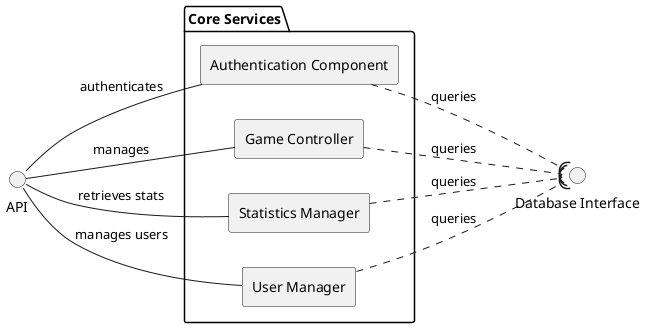 @startuml DB and Services Component Diagram
left to right direction
skinparam componentStyle rectangle
package "Core Services" {
  [Authentication Component] as Auth
  [Game Controller] as GameCtrl
  [Statistics Manager] as StatsMgr
  [User Manager] as UserMgr
}



interface "Database Interface" as DBIF

' Relationships


API -- Auth : authenticates
API -- GameCtrl : manages
API -- StatsMgr : retrieves stats
API -- UserMgr : manages users


Auth ..( DBIF : queries


GameCtrl ..( DBIF : queries

StatsMgr ..( DBIF : queries

UserMgr ..( DBIF : queries




' Additional relationships


@enduml